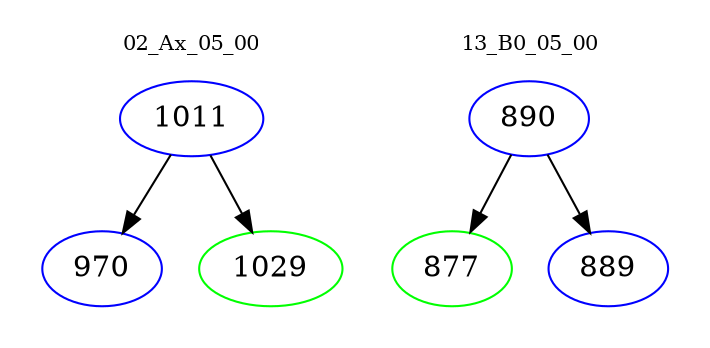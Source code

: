 digraph{
subgraph cluster_0 {
color = white
label = "02_Ax_05_00";
fontsize=10;
T0_1011 [label="1011", color="blue"]
T0_1011 -> T0_970 [color="black"]
T0_970 [label="970", color="blue"]
T0_1011 -> T0_1029 [color="black"]
T0_1029 [label="1029", color="green"]
}
subgraph cluster_1 {
color = white
label = "13_B0_05_00";
fontsize=10;
T1_890 [label="890", color="blue"]
T1_890 -> T1_877 [color="black"]
T1_877 [label="877", color="green"]
T1_890 -> T1_889 [color="black"]
T1_889 [label="889", color="blue"]
}
}
